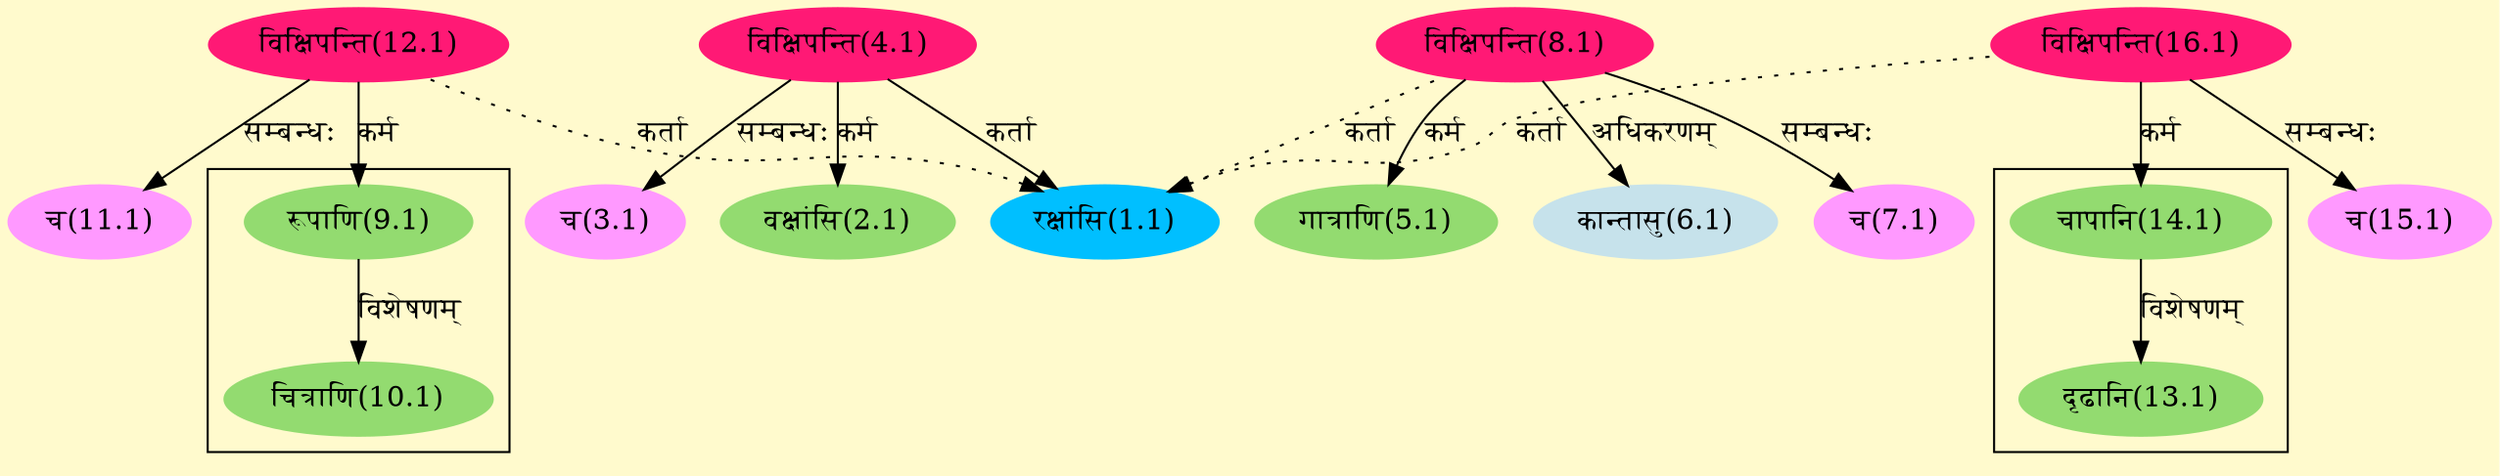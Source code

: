 digraph G{
rankdir=BT;
 compound=true;
 bgcolor="lemonchiffon1";

subgraph cluster_1{
Node10_1 [style=filled, color="#93DB70" label = "चित्राणि(10.1)"]
Node9_1 [style=filled, color="#93DB70" label = "रूपाणि(9.1)"]

}

subgraph cluster_2{
Node13_1 [style=filled, color="#93DB70" label = "दृढानि(13.1)"]
Node14_1 [style=filled, color="#93DB70" label = "चापानि(14.1)"]

}
Node1_1 [style=filled, color="#00BFFF" label = "रक्षांसि(1.1)"]
Node4_1 [style=filled, color="#FF1975" label = "विक्षिपन्ति(4.1)"]
Node8_1 [style=filled, color="#FF1975" label = "विक्षिपन्ति(8.1)"]
Node12_1 [style=filled, color="#FF1975" label = "विक्षिपन्ति(12.1)"]
Node16_1 [style=filled, color="#FF1975" label = "विक्षिपन्ति(16.1)"]
Node2_1 [style=filled, color="#93DB70" label = "वक्षांसि(2.1)"]
Node3_1 [style=filled, color="#FF99FF" label = "च(3.1)"]
Node [style=filled, color="" label = "()"]
Node5_1 [style=filled, color="#93DB70" label = "गात्राणि(5.1)"]
Node6_1 [style=filled, color="#C6E2EB" label = "कान्तासु(6.1)"]
Node7_1 [style=filled, color="#FF99FF" label = "च(7.1)"]
Node9_1 [style=filled, color="#93DB70" label = "रूपाणि(9.1)"]
Node11_1 [style=filled, color="#FF99FF" label = "च(11.1)"]
Node14_1 [style=filled, color="#93DB70" label = "चापानि(14.1)"]
Node15_1 [style=filled, color="#FF99FF" label = "च(15.1)"]
/* Start of Relations section */

Node1_1 -> Node4_1 [  label="कर्ता"  dir="back" ]
Node1_1 -> Node8_1 [ style=dotted label="कर्ता"  dir="back" ]
Node1_1 -> Node12_1 [ style=dotted label="कर्ता"  dir="back" ]
Node1_1 -> Node16_1 [ style=dotted label="कर्ता"  dir="back" ]
Node2_1 -> Node4_1 [  label="कर्म"  dir="back" ]
Node3_1 -> Node4_1 [  label="सम्बन्धः"  dir="back" ]
Node5_1 -> Node8_1 [  label="कर्म"  dir="back" ]
Node6_1 -> Node8_1 [  label="अधिकरणम्"  dir="back" ]
Node7_1 -> Node8_1 [  label="सम्बन्धः"  dir="back" ]
Node9_1 -> Node12_1 [  label="कर्म"  dir="back" ]
Node10_1 -> Node9_1 [  label="विशेषणम्"  dir="back" ]
Node11_1 -> Node12_1 [  label="सम्बन्धः"  dir="back" ]
Node13_1 -> Node14_1 [  label="विशेषणम्"  dir="back" ]
Node14_1 -> Node16_1 [  label="कर्म"  dir="back" ]
Node15_1 -> Node16_1 [  label="सम्बन्धः"  dir="back" ]
}
